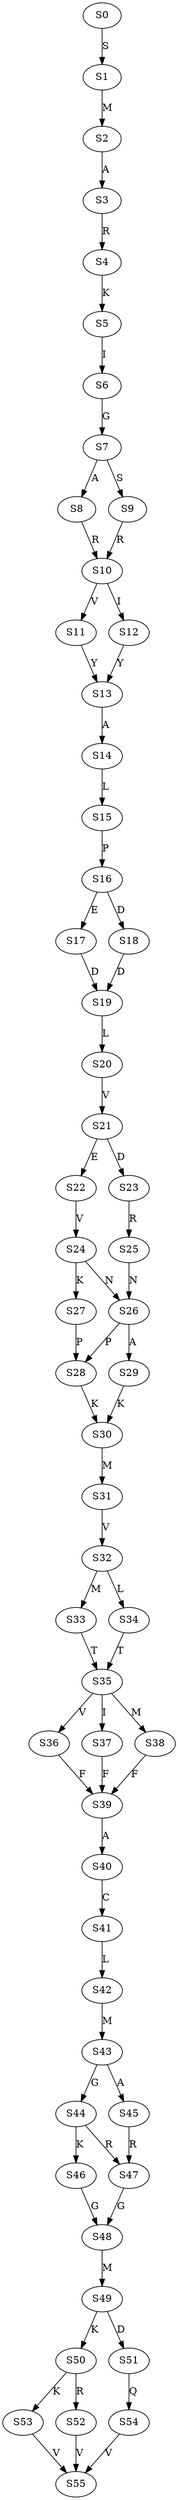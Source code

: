 strict digraph  {
	S0 -> S1 [ label = S ];
	S1 -> S2 [ label = M ];
	S2 -> S3 [ label = A ];
	S3 -> S4 [ label = R ];
	S4 -> S5 [ label = K ];
	S5 -> S6 [ label = I ];
	S6 -> S7 [ label = G ];
	S7 -> S8 [ label = A ];
	S7 -> S9 [ label = S ];
	S8 -> S10 [ label = R ];
	S9 -> S10 [ label = R ];
	S10 -> S11 [ label = V ];
	S10 -> S12 [ label = I ];
	S11 -> S13 [ label = Y ];
	S12 -> S13 [ label = Y ];
	S13 -> S14 [ label = A ];
	S14 -> S15 [ label = L ];
	S15 -> S16 [ label = P ];
	S16 -> S17 [ label = E ];
	S16 -> S18 [ label = D ];
	S17 -> S19 [ label = D ];
	S18 -> S19 [ label = D ];
	S19 -> S20 [ label = L ];
	S20 -> S21 [ label = V ];
	S21 -> S22 [ label = E ];
	S21 -> S23 [ label = D ];
	S22 -> S24 [ label = V ];
	S23 -> S25 [ label = R ];
	S24 -> S26 [ label = N ];
	S24 -> S27 [ label = K ];
	S25 -> S26 [ label = N ];
	S26 -> S28 [ label = P ];
	S26 -> S29 [ label = A ];
	S27 -> S28 [ label = P ];
	S28 -> S30 [ label = K ];
	S29 -> S30 [ label = K ];
	S30 -> S31 [ label = M ];
	S31 -> S32 [ label = V ];
	S32 -> S33 [ label = M ];
	S32 -> S34 [ label = L ];
	S33 -> S35 [ label = T ];
	S34 -> S35 [ label = T ];
	S35 -> S36 [ label = V ];
	S35 -> S37 [ label = I ];
	S35 -> S38 [ label = M ];
	S36 -> S39 [ label = F ];
	S37 -> S39 [ label = F ];
	S38 -> S39 [ label = F ];
	S39 -> S40 [ label = A ];
	S40 -> S41 [ label = C ];
	S41 -> S42 [ label = L ];
	S42 -> S43 [ label = M ];
	S43 -> S44 [ label = G ];
	S43 -> S45 [ label = A ];
	S44 -> S46 [ label = K ];
	S44 -> S47 [ label = R ];
	S45 -> S47 [ label = R ];
	S46 -> S48 [ label = G ];
	S47 -> S48 [ label = G ];
	S48 -> S49 [ label = M ];
	S49 -> S50 [ label = K ];
	S49 -> S51 [ label = D ];
	S50 -> S52 [ label = R ];
	S50 -> S53 [ label = K ];
	S51 -> S54 [ label = Q ];
	S52 -> S55 [ label = V ];
	S53 -> S55 [ label = V ];
	S54 -> S55 [ label = V ];
}
